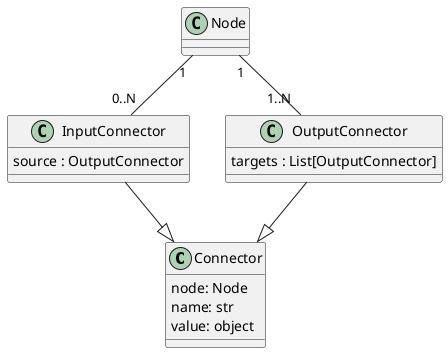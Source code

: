 @startuml

Connector : node: Node
Connector : name: str
Connector : value: object

InputConnector --|> Connector
OutputConnector --|> Connector

InputConnector : source : OutputConnector
OutputConnector : targets : List[OutputConnector]

Node "1" -- "0..N" InputConnector
Node "1" -- "1..N" OutputConnector

@enduml